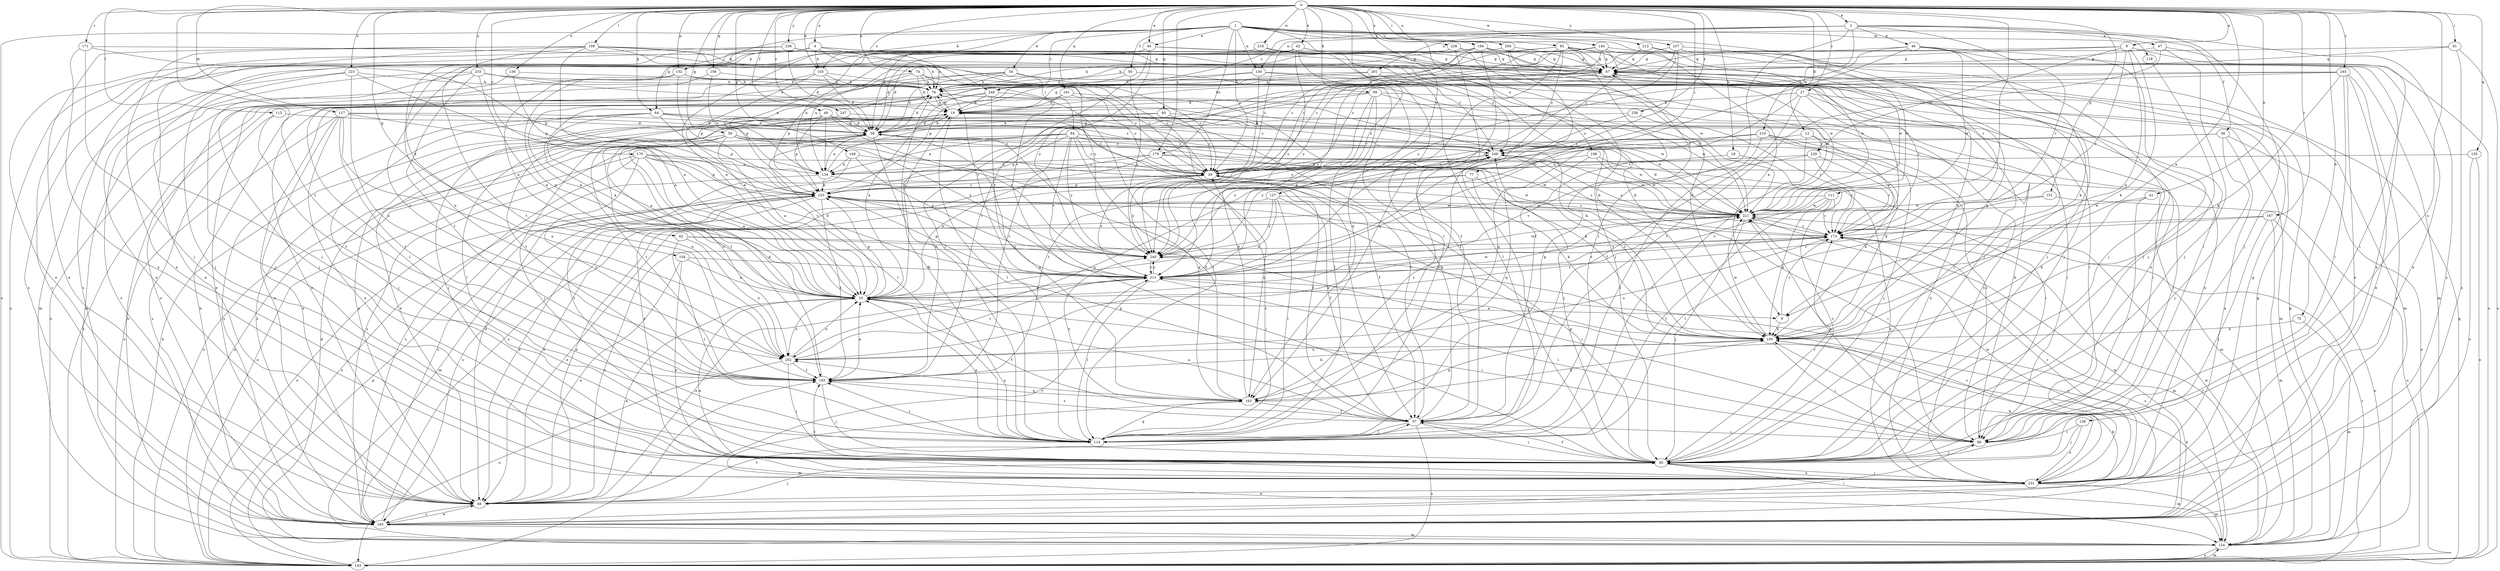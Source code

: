 strict digraph  {
0;
1;
2;
4;
8;
9;
10;
12;
18;
19;
27;
29;
34;
38;
41;
42;
44;
46;
47;
48;
49;
50;
56;
57;
59;
60;
62;
64;
67;
74;
75;
76;
77;
81;
82;
84;
86;
95;
99;
103;
104;
105;
108;
111;
113;
114;
117;
118;
124;
127;
130;
134;
136;
138;
140;
143;
149;
151;
152;
153;
155;
156;
161;
163;
167;
170;
171;
173;
179;
183;
193;
194;
198;
200;
201;
202;
211;
212;
218;
219;
221;
223;
228;
231;
233;
236;
237;
238;
239;
240;
245;
247;
248;
249;
0 -> 2  [label=a];
0 -> 4  [label=a];
0 -> 8  [label=a];
0 -> 9  [label=a];
0 -> 12  [label=b];
0 -> 18  [label=b];
0 -> 27  [label=c];
0 -> 41  [label=e];
0 -> 42  [label=e];
0 -> 44  [label=e];
0 -> 49  [label=f];
0 -> 59  [label=g];
0 -> 60  [label=g];
0 -> 62  [label=g];
0 -> 64  [label=g];
0 -> 74  [label=h];
0 -> 75  [label=h];
0 -> 77  [label=i];
0 -> 81  [label=i];
0 -> 82  [label=i];
0 -> 99  [label=k];
0 -> 103  [label=k];
0 -> 108  [label=l];
0 -> 111  [label=l];
0 -> 113  [label=l];
0 -> 117  [label=m];
0 -> 127  [label=n];
0 -> 136  [label=o];
0 -> 138  [label=o];
0 -> 140  [label=o];
0 -> 149  [label=p];
0 -> 151  [label=p];
0 -> 152  [label=p];
0 -> 155  [label=q];
0 -> 156  [label=q];
0 -> 161  [label=q];
0 -> 167  [label=r];
0 -> 170  [label=r];
0 -> 171  [label=r];
0 -> 179  [label=s];
0 -> 193  [label=t];
0 -> 211  [label=v];
0 -> 212  [label=w];
0 -> 218  [label=w];
0 -> 223  [label=x];
0 -> 228  [label=x];
0 -> 233  [label=y];
0 -> 236  [label=y];
0 -> 237  [label=y];
0 -> 238  [label=y];
0 -> 245  [label=z];
0 -> 247  [label=z];
0 -> 248  [label=z];
1 -> 9  [label=a];
1 -> 29  [label=c];
1 -> 34  [label=d];
1 -> 38  [label=d];
1 -> 44  [label=e];
1 -> 50  [label=f];
1 -> 64  [label=g];
1 -> 103  [label=k];
1 -> 114  [label=l];
1 -> 118  [label=m];
1 -> 130  [label=n];
1 -> 143  [label=o];
1 -> 173  [label=r];
1 -> 179  [label=s];
1 -> 183  [label=s];
1 -> 194  [label=u];
1 -> 198  [label=u];
1 -> 200  [label=u];
1 -> 248  [label=z];
2 -> 46  [label=e];
2 -> 47  [label=e];
2 -> 56  [label=f];
2 -> 95  [label=j];
2 -> 114  [label=l];
2 -> 130  [label=n];
2 -> 173  [label=r];
2 -> 201  [label=u];
2 -> 219  [label=w];
2 -> 248  [label=z];
4 -> 76  [label=h];
4 -> 84  [label=i];
4 -> 95  [label=j];
4 -> 103  [label=k];
4 -> 104  [label=k];
4 -> 105  [label=k];
4 -> 143  [label=o];
4 -> 152  [label=p];
4 -> 183  [label=s];
4 -> 249  [label=z];
8 -> 9  [label=a];
8 -> 38  [label=d];
8 -> 67  [label=g];
8 -> 105  [label=k];
8 -> 143  [label=o];
8 -> 173  [label=r];
8 -> 239  [label=y];
9 -> 105  [label=k];
9 -> 173  [label=r];
10 -> 9  [label=a];
10 -> 38  [label=d];
10 -> 48  [label=e];
10 -> 57  [label=f];
10 -> 86  [label=i];
10 -> 153  [label=p];
10 -> 173  [label=r];
10 -> 202  [label=u];
10 -> 221  [label=w];
12 -> 114  [label=l];
12 -> 173  [label=r];
12 -> 239  [label=y];
12 -> 240  [label=y];
18 -> 29  [label=c];
18 -> 173  [label=r];
19 -> 38  [label=d];
19 -> 48  [label=e];
19 -> 67  [label=g];
19 -> 76  [label=h];
19 -> 86  [label=i];
19 -> 114  [label=l];
19 -> 183  [label=s];
19 -> 193  [label=t];
19 -> 231  [label=x];
27 -> 19  [label=b];
27 -> 57  [label=f];
27 -> 124  [label=m];
27 -> 163  [label=q];
27 -> 173  [label=r];
27 -> 231  [label=x];
29 -> 153  [label=p];
29 -> 183  [label=s];
29 -> 211  [label=v];
29 -> 231  [label=x];
29 -> 240  [label=y];
29 -> 249  [label=z];
34 -> 29  [label=c];
34 -> 38  [label=d];
34 -> 48  [label=e];
34 -> 76  [label=h];
34 -> 95  [label=j];
34 -> 153  [label=p];
34 -> 173  [label=r];
38 -> 19  [label=b];
38 -> 114  [label=l];
38 -> 134  [label=n];
38 -> 163  [label=q];
38 -> 202  [label=u];
38 -> 249  [label=z];
41 -> 86  [label=i];
41 -> 105  [label=k];
41 -> 221  [label=w];
42 -> 29  [label=c];
42 -> 48  [label=e];
42 -> 67  [label=g];
42 -> 95  [label=j];
42 -> 134  [label=n];
42 -> 163  [label=q];
42 -> 240  [label=y];
44 -> 10  [label=a];
44 -> 67  [label=g];
44 -> 105  [label=k];
44 -> 114  [label=l];
44 -> 183  [label=s];
44 -> 240  [label=y];
46 -> 67  [label=g];
46 -> 95  [label=j];
46 -> 105  [label=k];
46 -> 211  [label=v];
46 -> 221  [label=w];
46 -> 231  [label=x];
46 -> 240  [label=y];
47 -> 57  [label=f];
47 -> 67  [label=g];
47 -> 86  [label=i];
47 -> 95  [label=j];
48 -> 57  [label=f];
48 -> 95  [label=j];
48 -> 173  [label=r];
48 -> 183  [label=s];
48 -> 211  [label=v];
49 -> 38  [label=d];
49 -> 57  [label=f];
49 -> 114  [label=l];
49 -> 134  [label=n];
49 -> 153  [label=p];
49 -> 193  [label=t];
49 -> 221  [label=w];
49 -> 240  [label=y];
49 -> 249  [label=z];
50 -> 57  [label=f];
50 -> 76  [label=h];
50 -> 153  [label=p];
50 -> 240  [label=y];
56 -> 95  [label=j];
56 -> 143  [label=o];
56 -> 193  [label=t];
56 -> 231  [label=x];
56 -> 249  [label=z];
57 -> 10  [label=a];
57 -> 19  [label=b];
57 -> 86  [label=i];
57 -> 95  [label=j];
57 -> 114  [label=l];
57 -> 143  [label=o];
57 -> 153  [label=p];
57 -> 193  [label=t];
59 -> 10  [label=a];
59 -> 57  [label=f];
59 -> 95  [label=j];
59 -> 105  [label=k];
59 -> 143  [label=o];
59 -> 193  [label=t];
59 -> 202  [label=u];
59 -> 221  [label=w];
59 -> 240  [label=y];
59 -> 249  [label=z];
60 -> 29  [label=c];
60 -> 38  [label=d];
60 -> 48  [label=e];
60 -> 86  [label=i];
62 -> 86  [label=i];
62 -> 114  [label=l];
62 -> 202  [label=u];
62 -> 240  [label=y];
64 -> 10  [label=a];
64 -> 29  [label=c];
64 -> 38  [label=d];
64 -> 57  [label=f];
64 -> 95  [label=j];
64 -> 153  [label=p];
64 -> 183  [label=s];
67 -> 76  [label=h];
67 -> 240  [label=y];
74 -> 10  [label=a];
74 -> 19  [label=b];
74 -> 29  [label=c];
74 -> 76  [label=h];
74 -> 114  [label=l];
74 -> 211  [label=v];
75 -> 105  [label=k];
75 -> 124  [label=m];
76 -> 19  [label=b];
76 -> 38  [label=d];
76 -> 221  [label=w];
76 -> 231  [label=x];
77 -> 105  [label=k];
77 -> 153  [label=p];
77 -> 202  [label=u];
77 -> 221  [label=w];
81 -> 67  [label=g];
81 -> 76  [label=h];
81 -> 143  [label=o];
81 -> 183  [label=s];
82 -> 19  [label=b];
82 -> 29  [label=c];
82 -> 57  [label=f];
82 -> 67  [label=g];
82 -> 124  [label=m];
82 -> 134  [label=n];
82 -> 211  [label=v];
82 -> 221  [label=w];
82 -> 249  [label=z];
84 -> 29  [label=c];
84 -> 86  [label=i];
84 -> 95  [label=j];
84 -> 134  [label=n];
84 -> 143  [label=o];
84 -> 153  [label=p];
84 -> 163  [label=q];
84 -> 183  [label=s];
84 -> 211  [label=v];
84 -> 240  [label=y];
84 -> 249  [label=z];
86 -> 19  [label=b];
86 -> 95  [label=j];
86 -> 221  [label=w];
95 -> 29  [label=c];
95 -> 57  [label=f];
95 -> 124  [label=m];
95 -> 153  [label=p];
95 -> 173  [label=r];
95 -> 231  [label=x];
99 -> 19  [label=b];
99 -> 86  [label=i];
99 -> 114  [label=l];
99 -> 193  [label=t];
99 -> 211  [label=v];
99 -> 221  [label=w];
99 -> 240  [label=y];
103 -> 10  [label=a];
103 -> 29  [label=c];
103 -> 38  [label=d];
103 -> 76  [label=h];
103 -> 183  [label=s];
104 -> 10  [label=a];
104 -> 48  [label=e];
104 -> 211  [label=v];
104 -> 231  [label=x];
105 -> 67  [label=g];
105 -> 86  [label=i];
105 -> 163  [label=q];
105 -> 202  [label=u];
105 -> 221  [label=w];
105 -> 249  [label=z];
108 -> 10  [label=a];
108 -> 48  [label=e];
108 -> 67  [label=g];
108 -> 76  [label=h];
108 -> 95  [label=j];
108 -> 193  [label=t];
108 -> 211  [label=v];
108 -> 231  [label=x];
108 -> 240  [label=y];
111 -> 48  [label=e];
111 -> 105  [label=k];
111 -> 114  [label=l];
111 -> 173  [label=r];
111 -> 211  [label=v];
111 -> 221  [label=w];
113 -> 38  [label=d];
113 -> 183  [label=s];
113 -> 193  [label=t];
114 -> 10  [label=a];
114 -> 29  [label=c];
114 -> 67  [label=g];
114 -> 76  [label=h];
114 -> 163  [label=q];
114 -> 193  [label=t];
117 -> 38  [label=d];
117 -> 48  [label=e];
117 -> 114  [label=l];
117 -> 143  [label=o];
117 -> 193  [label=t];
117 -> 202  [label=u];
117 -> 231  [label=x];
117 -> 249  [label=z];
118 -> 95  [label=j];
124 -> 38  [label=d];
124 -> 67  [label=g];
124 -> 76  [label=h];
124 -> 105  [label=k];
124 -> 143  [label=o];
124 -> 173  [label=r];
124 -> 221  [label=w];
127 -> 10  [label=a];
127 -> 48  [label=e];
127 -> 105  [label=k];
127 -> 114  [label=l];
127 -> 221  [label=w];
127 -> 240  [label=y];
130 -> 29  [label=c];
130 -> 76  [label=h];
130 -> 124  [label=m];
130 -> 153  [label=p];
130 -> 221  [label=w];
134 -> 57  [label=f];
134 -> 67  [label=g];
134 -> 143  [label=o];
134 -> 153  [label=p];
136 -> 10  [label=a];
136 -> 76  [label=h];
136 -> 124  [label=m];
138 -> 86  [label=i];
138 -> 95  [label=j];
138 -> 231  [label=x];
140 -> 48  [label=e];
140 -> 67  [label=g];
140 -> 95  [label=j];
140 -> 193  [label=t];
140 -> 231  [label=x];
140 -> 240  [label=y];
140 -> 249  [label=z];
143 -> 19  [label=b];
143 -> 67  [label=g];
143 -> 76  [label=h];
143 -> 124  [label=m];
143 -> 153  [label=p];
143 -> 173  [label=r];
143 -> 193  [label=t];
149 -> 57  [label=f];
149 -> 114  [label=l];
149 -> 134  [label=n];
149 -> 240  [label=y];
151 -> 114  [label=l];
151 -> 143  [label=o];
151 -> 221  [label=w];
152 -> 10  [label=a];
152 -> 29  [label=c];
152 -> 76  [label=h];
152 -> 95  [label=j];
152 -> 153  [label=p];
153 -> 29  [label=c];
153 -> 48  [label=e];
153 -> 86  [label=i];
153 -> 95  [label=j];
153 -> 124  [label=m];
153 -> 143  [label=o];
153 -> 183  [label=s];
153 -> 193  [label=t];
153 -> 221  [label=w];
155 -> 134  [label=n];
155 -> 143  [label=o];
155 -> 183  [label=s];
156 -> 76  [label=h];
156 -> 134  [label=n];
156 -> 143  [label=o];
161 -> 10  [label=a];
161 -> 19  [label=b];
161 -> 29  [label=c];
161 -> 105  [label=k];
163 -> 38  [label=d];
163 -> 57  [label=f];
163 -> 76  [label=h];
163 -> 105  [label=k];
163 -> 124  [label=m];
163 -> 202  [label=u];
163 -> 240  [label=y];
163 -> 249  [label=z];
167 -> 95  [label=j];
167 -> 124  [label=m];
167 -> 143  [label=o];
167 -> 173  [label=r];
167 -> 211  [label=v];
170 -> 10  [label=a];
170 -> 29  [label=c];
170 -> 134  [label=n];
170 -> 143  [label=o];
170 -> 153  [label=p];
170 -> 183  [label=s];
170 -> 193  [label=t];
170 -> 211  [label=v];
171 -> 67  [label=g];
171 -> 95  [label=j];
171 -> 153  [label=p];
171 -> 231  [label=x];
173 -> 29  [label=c];
173 -> 124  [label=m];
173 -> 202  [label=u];
173 -> 211  [label=v];
173 -> 240  [label=y];
173 -> 249  [label=z];
179 -> 10  [label=a];
179 -> 48  [label=e];
179 -> 124  [label=m];
179 -> 134  [label=n];
179 -> 163  [label=q];
179 -> 221  [label=w];
183 -> 48  [label=e];
183 -> 67  [label=g];
183 -> 76  [label=h];
183 -> 86  [label=i];
183 -> 105  [label=k];
183 -> 124  [label=m];
183 -> 221  [label=w];
183 -> 240  [label=y];
183 -> 249  [label=z];
193 -> 10  [label=a];
193 -> 19  [label=b];
193 -> 38  [label=d];
193 -> 95  [label=j];
193 -> 105  [label=k];
193 -> 163  [label=q];
194 -> 29  [label=c];
194 -> 38  [label=d];
194 -> 67  [label=g];
194 -> 76  [label=h];
194 -> 95  [label=j];
194 -> 163  [label=q];
194 -> 221  [label=w];
194 -> 231  [label=x];
198 -> 29  [label=c];
198 -> 86  [label=i];
198 -> 163  [label=q];
198 -> 221  [label=w];
200 -> 29  [label=c];
200 -> 67  [label=g];
200 -> 105  [label=k];
200 -> 114  [label=l];
201 -> 48  [label=e];
201 -> 76  [label=h];
201 -> 105  [label=k];
201 -> 114  [label=l];
202 -> 10  [label=a];
202 -> 95  [label=j];
202 -> 143  [label=o];
202 -> 193  [label=t];
202 -> 211  [label=v];
202 -> 221  [label=w];
211 -> 10  [label=a];
211 -> 48  [label=e];
211 -> 86  [label=i];
211 -> 114  [label=l];
211 -> 153  [label=p];
211 -> 183  [label=s];
211 -> 240  [label=y];
212 -> 67  [label=g];
212 -> 211  [label=v];
212 -> 221  [label=w];
218 -> 67  [label=g];
218 -> 86  [label=i];
218 -> 134  [label=n];
218 -> 183  [label=s];
219 -> 29  [label=c];
219 -> 86  [label=i];
219 -> 95  [label=j];
219 -> 105  [label=k];
219 -> 114  [label=l];
219 -> 240  [label=y];
219 -> 249  [label=z];
221 -> 38  [label=d];
221 -> 48  [label=e];
221 -> 95  [label=j];
221 -> 173  [label=r];
223 -> 76  [label=h];
223 -> 95  [label=j];
223 -> 124  [label=m];
223 -> 153  [label=p];
223 -> 202  [label=u];
228 -> 10  [label=a];
228 -> 57  [label=f];
228 -> 67  [label=g];
228 -> 202  [label=u];
228 -> 221  [label=w];
231 -> 10  [label=a];
231 -> 48  [label=e];
231 -> 67  [label=g];
231 -> 95  [label=j];
231 -> 105  [label=k];
231 -> 124  [label=m];
231 -> 173  [label=r];
231 -> 193  [label=t];
231 -> 211  [label=v];
231 -> 221  [label=w];
231 -> 249  [label=z];
233 -> 10  [label=a];
233 -> 19  [label=b];
233 -> 76  [label=h];
233 -> 95  [label=j];
233 -> 183  [label=s];
233 -> 193  [label=t];
233 -> 221  [label=w];
236 -> 38  [label=d];
236 -> 48  [label=e];
236 -> 67  [label=g];
236 -> 202  [label=u];
236 -> 249  [label=z];
237 -> 29  [label=c];
237 -> 67  [label=g];
237 -> 95  [label=j];
237 -> 211  [label=v];
237 -> 221  [label=w];
238 -> 38  [label=d];
238 -> 173  [label=r];
238 -> 249  [label=z];
239 -> 105  [label=k];
239 -> 134  [label=n];
239 -> 173  [label=r];
239 -> 211  [label=v];
240 -> 211  [label=v];
240 -> 221  [label=w];
245 -> 10  [label=a];
245 -> 19  [label=b];
245 -> 48  [label=e];
245 -> 76  [label=h];
245 -> 86  [label=i];
245 -> 105  [label=k];
245 -> 183  [label=s];
245 -> 231  [label=x];
247 -> 38  [label=d];
247 -> 95  [label=j];
247 -> 249  [label=z];
248 -> 10  [label=a];
248 -> 19  [label=b];
248 -> 48  [label=e];
248 -> 114  [label=l];
248 -> 211  [label=v];
249 -> 29  [label=c];
249 -> 95  [label=j];
249 -> 173  [label=r];
249 -> 221  [label=w];
}
